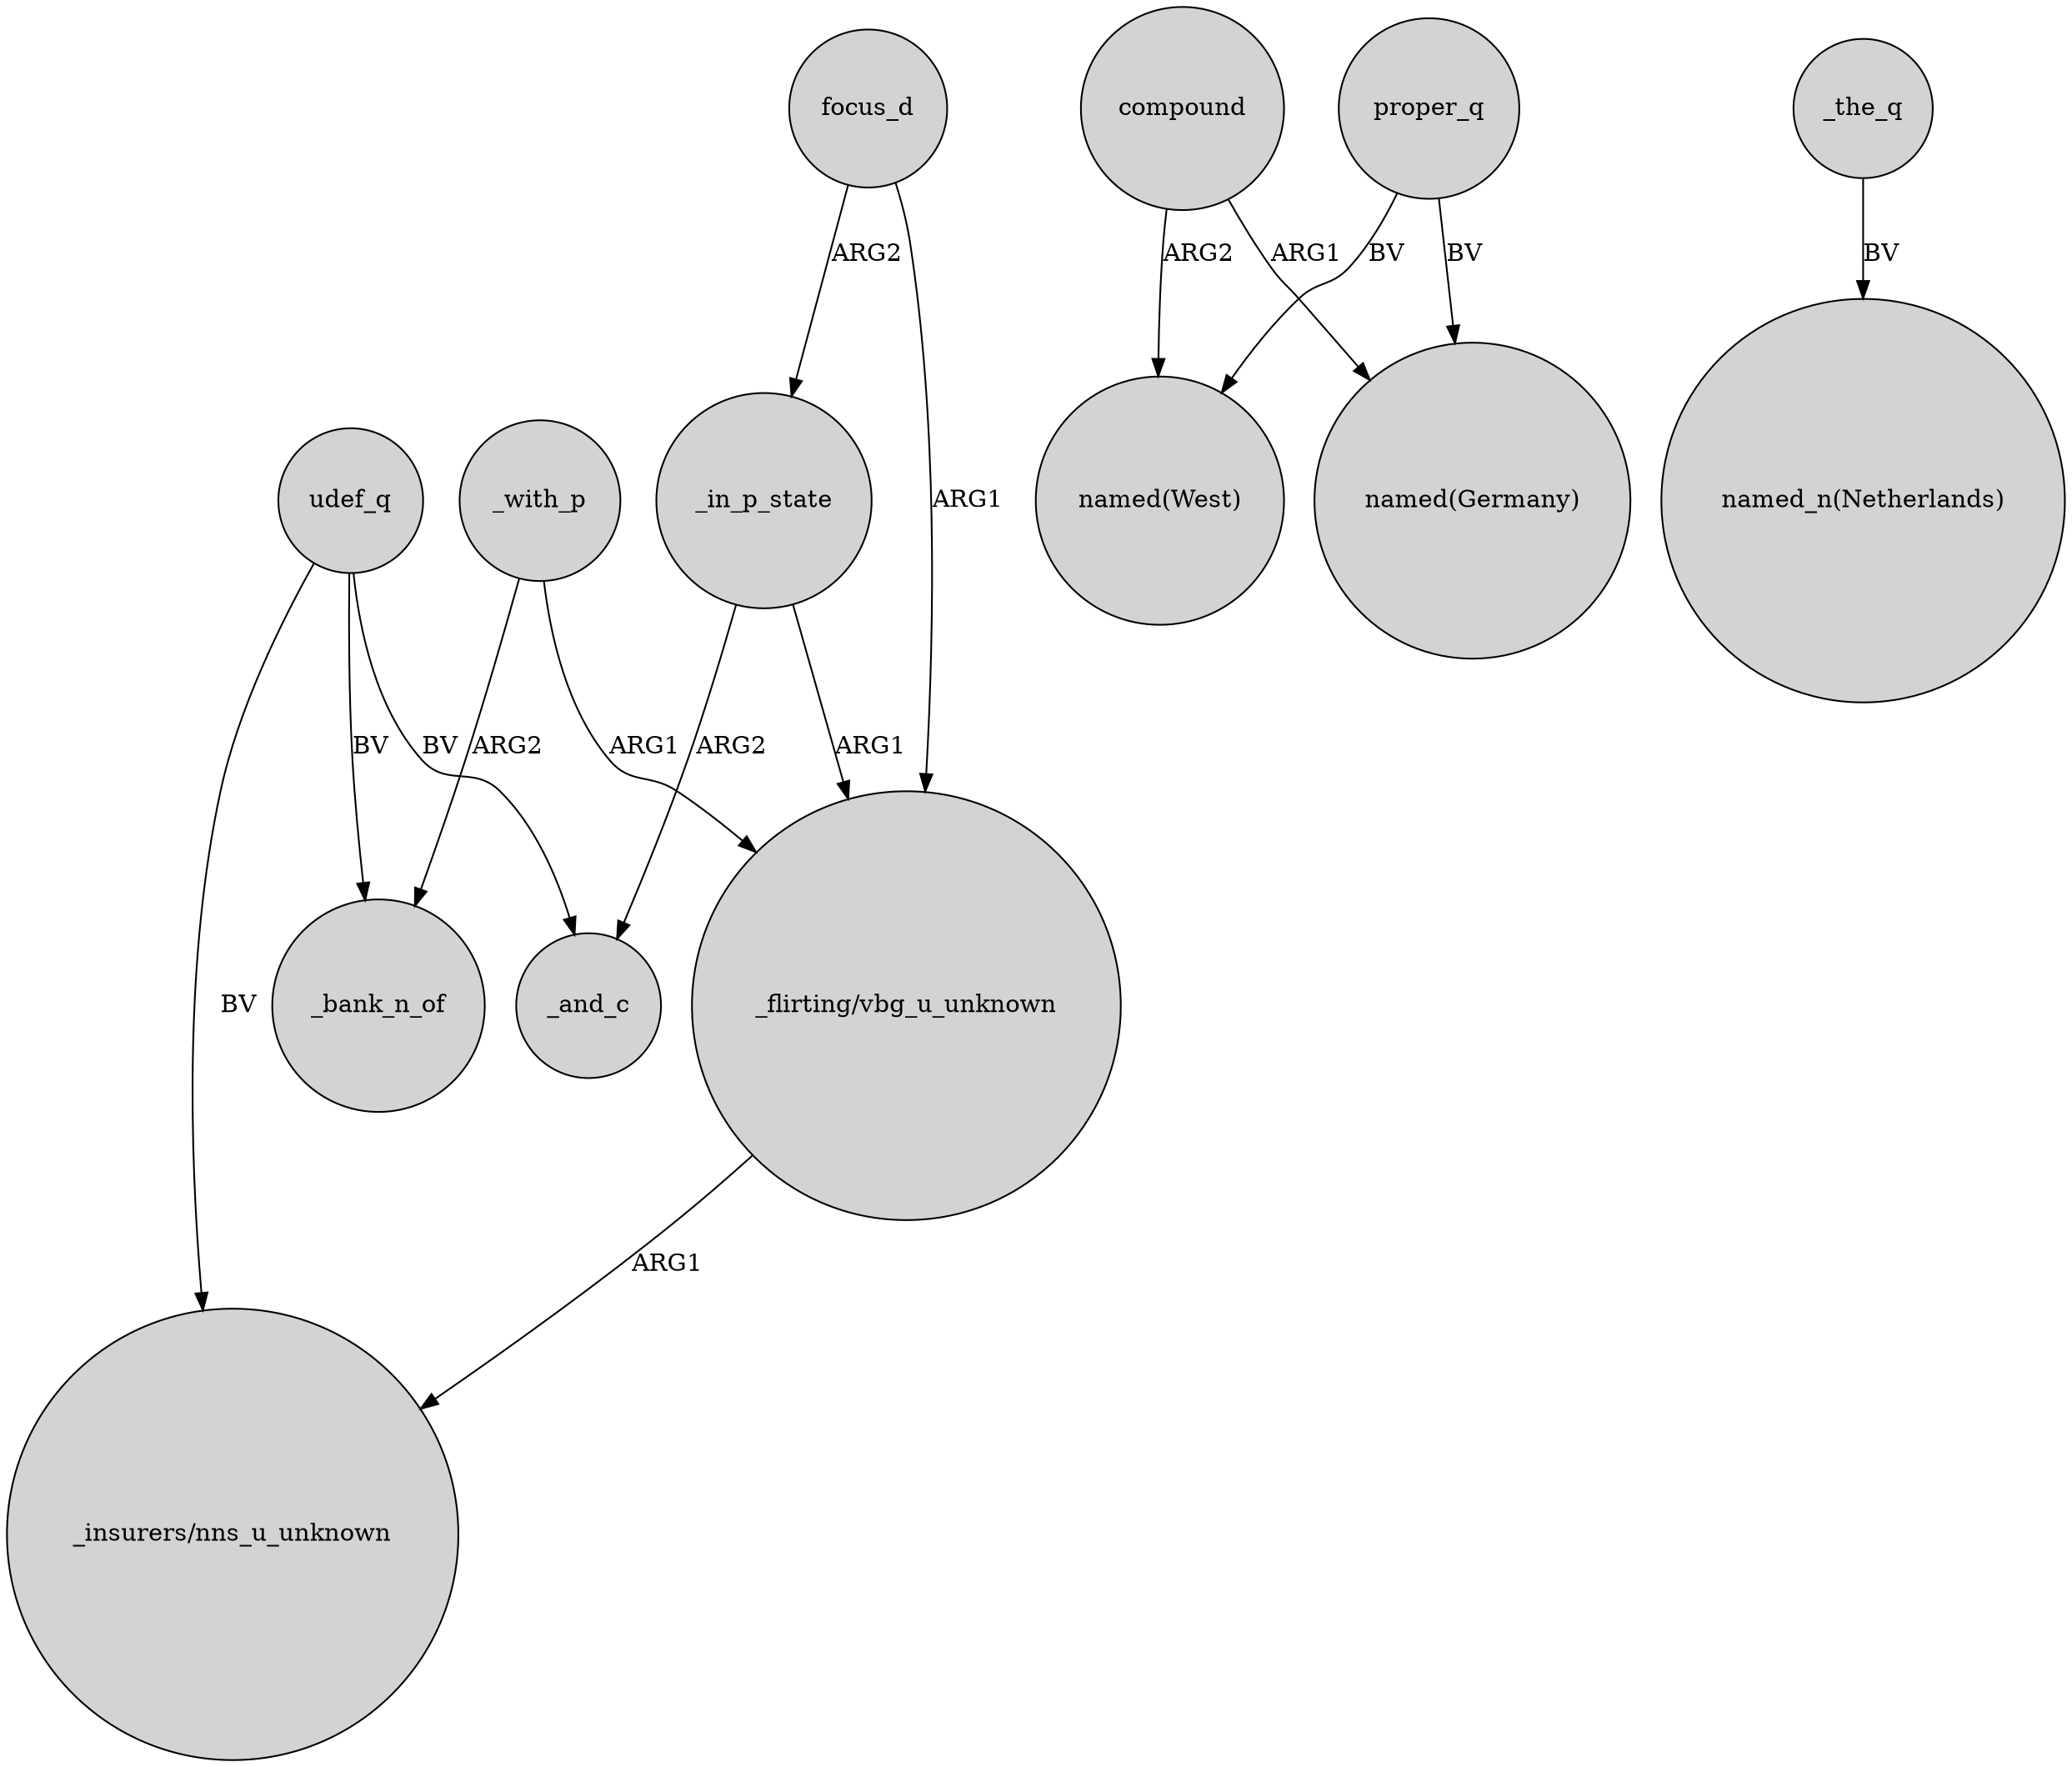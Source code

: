 digraph {
	node [shape=circle style=filled]
	_with_p -> _bank_n_of [label=ARG2]
	compound -> "named(West)" [label=ARG2]
	udef_q -> _bank_n_of [label=BV]
	"_flirting/vbg_u_unknown" -> "_insurers/nns_u_unknown" [label=ARG1]
	proper_q -> "named(Germany)" [label=BV]
	proper_q -> "named(West)" [label=BV]
	udef_q -> "_insurers/nns_u_unknown" [label=BV]
	compound -> "named(Germany)" [label=ARG1]
	_with_p -> "_flirting/vbg_u_unknown" [label=ARG1]
	udef_q -> _and_c [label=BV]
	_the_q -> "named_n(Netherlands)" [label=BV]
	_in_p_state -> _and_c [label=ARG2]
	_in_p_state -> "_flirting/vbg_u_unknown" [label=ARG1]
	focus_d -> _in_p_state [label=ARG2]
	focus_d -> "_flirting/vbg_u_unknown" [label=ARG1]
}
